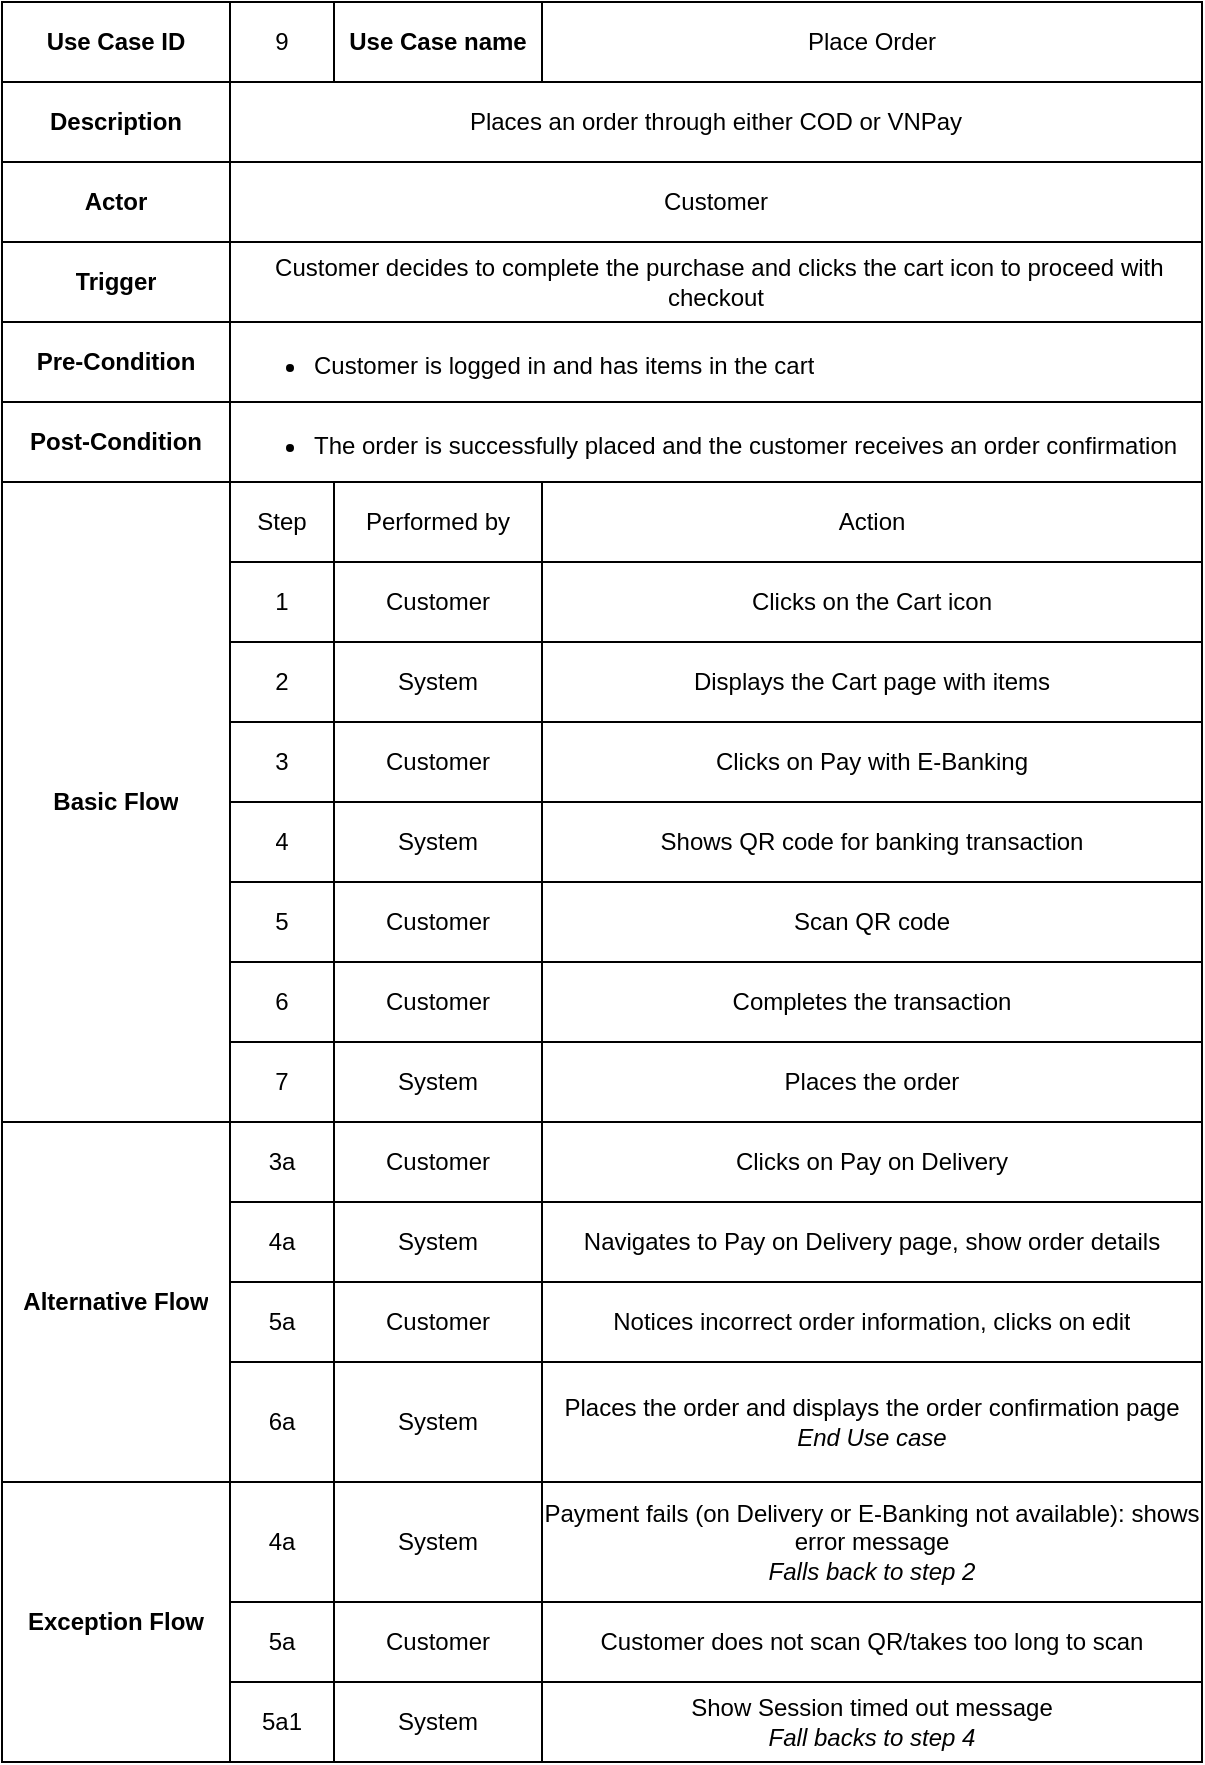 <mxfile version="27.0.9">
  <diagram name="Page-1" id="wkvMPfwWF0B0VFoY-71S">
    <mxGraphModel dx="806" dy="483" grid="1" gridSize="10" guides="1" tooltips="1" connect="1" arrows="1" fold="1" page="1" pageScale="1" pageWidth="850" pageHeight="1100" math="0" shadow="0">
      <root>
        <mxCell id="0" />
        <mxCell id="1" parent="0" />
        <mxCell id="bxEy6PSnByUNLnZKAB45-2" value="" style="shape=table;startSize=0;container=1;collapsible=0;childLayout=tableLayout;fontStyle=0" parent="1" vertex="1">
          <mxGeometry x="130" y="40" width="600" height="880" as="geometry" />
        </mxCell>
        <mxCell id="bxEy6PSnByUNLnZKAB45-3" value="" style="shape=tableRow;horizontal=0;startSize=0;swimlaneHead=0;swimlaneBody=0;strokeColor=inherit;top=0;left=0;bottom=0;right=0;collapsible=0;dropTarget=0;fillColor=none;points=[[0,0.5],[1,0.5]];portConstraint=eastwest;" parent="bxEy6PSnByUNLnZKAB45-2" vertex="1">
          <mxGeometry width="600" height="40" as="geometry" />
        </mxCell>
        <mxCell id="bxEy6PSnByUNLnZKAB45-4" value="Use Case ID" style="shape=partialRectangle;html=1;whiteSpace=wrap;connectable=0;strokeColor=inherit;overflow=hidden;fillColor=none;top=0;left=0;bottom=0;right=0;pointerEvents=1;fontStyle=1" parent="bxEy6PSnByUNLnZKAB45-3" vertex="1">
          <mxGeometry width="114" height="40" as="geometry">
            <mxRectangle width="114" height="40" as="alternateBounds" />
          </mxGeometry>
        </mxCell>
        <mxCell id="bxEy6PSnByUNLnZKAB45-5" value="9" style="shape=partialRectangle;html=1;whiteSpace=wrap;connectable=0;strokeColor=inherit;overflow=hidden;fillColor=none;top=0;left=0;bottom=0;right=0;pointerEvents=1;" parent="bxEy6PSnByUNLnZKAB45-3" vertex="1">
          <mxGeometry x="114" width="52" height="40" as="geometry">
            <mxRectangle width="52" height="40" as="alternateBounds" />
          </mxGeometry>
        </mxCell>
        <mxCell id="bxEy6PSnByUNLnZKAB45-6" value="Use Case name" style="shape=partialRectangle;html=1;whiteSpace=wrap;connectable=0;strokeColor=inherit;overflow=hidden;fillColor=none;top=0;left=0;bottom=0;right=0;pointerEvents=1;fontStyle=1" parent="bxEy6PSnByUNLnZKAB45-3" vertex="1">
          <mxGeometry x="166" width="104" height="40" as="geometry">
            <mxRectangle width="104" height="40" as="alternateBounds" />
          </mxGeometry>
        </mxCell>
        <mxCell id="bxEy6PSnByUNLnZKAB45-7" value="Place Order" style="shape=partialRectangle;html=1;whiteSpace=wrap;connectable=0;strokeColor=inherit;overflow=hidden;fillColor=none;top=0;left=0;bottom=0;right=0;pointerEvents=1;" parent="bxEy6PSnByUNLnZKAB45-3" vertex="1">
          <mxGeometry x="270" width="330" height="40" as="geometry">
            <mxRectangle width="330" height="40" as="alternateBounds" />
          </mxGeometry>
        </mxCell>
        <mxCell id="FNj1TZk07NLFlFp_ODdy-1" style="shape=tableRow;horizontal=0;startSize=0;swimlaneHead=0;swimlaneBody=0;strokeColor=inherit;top=0;left=0;bottom=0;right=0;collapsible=0;dropTarget=0;fillColor=none;points=[[0,0.5],[1,0.5]];portConstraint=eastwest;" parent="bxEy6PSnByUNLnZKAB45-2" vertex="1">
          <mxGeometry y="40" width="600" height="40" as="geometry" />
        </mxCell>
        <mxCell id="FNj1TZk07NLFlFp_ODdy-2" value="Description" style="shape=partialRectangle;html=1;whiteSpace=wrap;connectable=0;strokeColor=inherit;overflow=hidden;fillColor=none;top=0;left=0;bottom=0;right=0;pointerEvents=1;fontStyle=1" parent="FNj1TZk07NLFlFp_ODdy-1" vertex="1">
          <mxGeometry width="114" height="40" as="geometry">
            <mxRectangle width="114" height="40" as="alternateBounds" />
          </mxGeometry>
        </mxCell>
        <mxCell id="FNj1TZk07NLFlFp_ODdy-3" value="Places an order through either COD or VNPay" style="shape=partialRectangle;html=1;whiteSpace=wrap;connectable=0;strokeColor=inherit;overflow=hidden;fillColor=none;top=0;left=0;bottom=0;right=0;pointerEvents=1;rowspan=1;colspan=3;" parent="FNj1TZk07NLFlFp_ODdy-1" vertex="1">
          <mxGeometry x="114" width="486" height="40" as="geometry">
            <mxRectangle width="52" height="40" as="alternateBounds" />
          </mxGeometry>
        </mxCell>
        <mxCell id="FNj1TZk07NLFlFp_ODdy-4" style="shape=partialRectangle;html=1;whiteSpace=wrap;connectable=0;strokeColor=inherit;overflow=hidden;fillColor=none;top=0;left=0;bottom=0;right=0;pointerEvents=1;fontStyle=1" parent="FNj1TZk07NLFlFp_ODdy-1" vertex="1" visible="0">
          <mxGeometry x="166" width="104" height="40" as="geometry">
            <mxRectangle width="104" height="40" as="alternateBounds" />
          </mxGeometry>
        </mxCell>
        <mxCell id="FNj1TZk07NLFlFp_ODdy-5" style="shape=partialRectangle;html=1;whiteSpace=wrap;connectable=0;strokeColor=inherit;overflow=hidden;fillColor=none;top=0;left=0;bottom=0;right=0;pointerEvents=1;" parent="FNj1TZk07NLFlFp_ODdy-1" vertex="1" visible="0">
          <mxGeometry x="270" width="330" height="40" as="geometry">
            <mxRectangle width="330" height="40" as="alternateBounds" />
          </mxGeometry>
        </mxCell>
        <mxCell id="bxEy6PSnByUNLnZKAB45-8" value="" style="shape=tableRow;horizontal=0;startSize=0;swimlaneHead=0;swimlaneBody=0;strokeColor=inherit;top=0;left=0;bottom=0;right=0;collapsible=0;dropTarget=0;fillColor=none;points=[[0,0.5],[1,0.5]];portConstraint=eastwest;" parent="bxEy6PSnByUNLnZKAB45-2" vertex="1">
          <mxGeometry y="80" width="600" height="40" as="geometry" />
        </mxCell>
        <mxCell id="bxEy6PSnByUNLnZKAB45-9" value="Actor" style="shape=partialRectangle;html=1;whiteSpace=wrap;connectable=0;strokeColor=inherit;overflow=hidden;fillColor=none;top=0;left=0;bottom=0;right=0;pointerEvents=1;fontStyle=1" parent="bxEy6PSnByUNLnZKAB45-8" vertex="1">
          <mxGeometry width="114" height="40" as="geometry">
            <mxRectangle width="114" height="40" as="alternateBounds" />
          </mxGeometry>
        </mxCell>
        <mxCell id="bxEy6PSnByUNLnZKAB45-10" value="Customer" style="shape=partialRectangle;html=1;whiteSpace=wrap;connectable=0;strokeColor=inherit;overflow=hidden;fillColor=none;top=0;left=0;bottom=0;right=0;pointerEvents=1;rowspan=1;colspan=3;" parent="bxEy6PSnByUNLnZKAB45-8" vertex="1">
          <mxGeometry x="114" width="486" height="40" as="geometry">
            <mxRectangle width="52" height="40" as="alternateBounds" />
          </mxGeometry>
        </mxCell>
        <mxCell id="bxEy6PSnByUNLnZKAB45-11" value="" style="shape=partialRectangle;html=1;whiteSpace=wrap;connectable=0;strokeColor=inherit;overflow=hidden;fillColor=none;top=0;left=0;bottom=0;right=0;pointerEvents=1;" parent="bxEy6PSnByUNLnZKAB45-8" vertex="1" visible="0">
          <mxGeometry x="166" width="104" height="40" as="geometry">
            <mxRectangle width="104" height="40" as="alternateBounds" />
          </mxGeometry>
        </mxCell>
        <mxCell id="bxEy6PSnByUNLnZKAB45-12" value="" style="shape=partialRectangle;html=1;whiteSpace=wrap;connectable=0;strokeColor=inherit;overflow=hidden;fillColor=none;top=0;left=0;bottom=0;right=0;pointerEvents=1;" parent="bxEy6PSnByUNLnZKAB45-8" vertex="1" visible="0">
          <mxGeometry x="270" width="330" height="40" as="geometry">
            <mxRectangle width="330" height="40" as="alternateBounds" />
          </mxGeometry>
        </mxCell>
        <mxCell id="FNj1TZk07NLFlFp_ODdy-6" style="shape=tableRow;horizontal=0;startSize=0;swimlaneHead=0;swimlaneBody=0;strokeColor=inherit;top=0;left=0;bottom=0;right=0;collapsible=0;dropTarget=0;fillColor=none;points=[[0,0.5],[1,0.5]];portConstraint=eastwest;" parent="bxEy6PSnByUNLnZKAB45-2" vertex="1">
          <mxGeometry y="120" width="600" height="40" as="geometry" />
        </mxCell>
        <mxCell id="FNj1TZk07NLFlFp_ODdy-7" value="Trigger" style="shape=partialRectangle;html=1;whiteSpace=wrap;connectable=0;strokeColor=inherit;overflow=hidden;fillColor=none;top=0;left=0;bottom=0;right=0;pointerEvents=1;fontStyle=1" parent="FNj1TZk07NLFlFp_ODdy-6" vertex="1">
          <mxGeometry width="114" height="40" as="geometry">
            <mxRectangle width="114" height="40" as="alternateBounds" />
          </mxGeometry>
        </mxCell>
        <mxCell id="FNj1TZk07NLFlFp_ODdy-8" value="&amp;nbsp;Customer decides to complete the purchase and clicks the cart icon to proceed with checkout" style="shape=partialRectangle;html=1;whiteSpace=wrap;connectable=0;strokeColor=inherit;overflow=hidden;fillColor=none;top=0;left=0;bottom=0;right=0;pointerEvents=1;rowspan=1;colspan=3;" parent="FNj1TZk07NLFlFp_ODdy-6" vertex="1">
          <mxGeometry x="114" width="486" height="40" as="geometry">
            <mxRectangle width="52" height="40" as="alternateBounds" />
          </mxGeometry>
        </mxCell>
        <mxCell id="FNj1TZk07NLFlFp_ODdy-9" style="shape=partialRectangle;html=1;whiteSpace=wrap;connectable=0;strokeColor=inherit;overflow=hidden;fillColor=none;top=0;left=0;bottom=0;right=0;pointerEvents=1;" parent="FNj1TZk07NLFlFp_ODdy-6" vertex="1" visible="0">
          <mxGeometry x="166" width="104" height="40" as="geometry">
            <mxRectangle width="104" height="40" as="alternateBounds" />
          </mxGeometry>
        </mxCell>
        <mxCell id="FNj1TZk07NLFlFp_ODdy-10" style="shape=partialRectangle;html=1;whiteSpace=wrap;connectable=0;strokeColor=inherit;overflow=hidden;fillColor=none;top=0;left=0;bottom=0;right=0;pointerEvents=1;" parent="FNj1TZk07NLFlFp_ODdy-6" vertex="1" visible="0">
          <mxGeometry x="270" width="330" height="40" as="geometry">
            <mxRectangle width="330" height="40" as="alternateBounds" />
          </mxGeometry>
        </mxCell>
        <mxCell id="bxEy6PSnByUNLnZKAB45-13" value="" style="shape=tableRow;horizontal=0;startSize=0;swimlaneHead=0;swimlaneBody=0;strokeColor=inherit;top=0;left=0;bottom=0;right=0;collapsible=0;dropTarget=0;fillColor=none;points=[[0,0.5],[1,0.5]];portConstraint=eastwest;" parent="bxEy6PSnByUNLnZKAB45-2" vertex="1">
          <mxGeometry y="160" width="600" height="40" as="geometry" />
        </mxCell>
        <mxCell id="bxEy6PSnByUNLnZKAB45-14" value="&lt;b&gt;Pre-Condition&lt;/b&gt;" style="shape=partialRectangle;html=1;whiteSpace=wrap;connectable=0;strokeColor=inherit;overflow=hidden;fillColor=none;top=0;left=0;bottom=0;right=0;pointerEvents=1;" parent="bxEy6PSnByUNLnZKAB45-13" vertex="1">
          <mxGeometry width="114" height="40" as="geometry">
            <mxRectangle width="114" height="40" as="alternateBounds" />
          </mxGeometry>
        </mxCell>
        <mxCell id="bxEy6PSnByUNLnZKAB45-15" value="&lt;div align=&quot;left&quot;&gt;&lt;ul&gt;&lt;li&gt;Customer is &lt;span data-end=&quot;592&quot; data-start=&quot;579&quot;&gt;logged in&lt;/span&gt; and has &lt;span data-end=&quot;622&quot; data-start=&quot;601&quot;&gt;items in the cart&lt;/span&gt;&lt;/li&gt;&lt;/ul&gt;&lt;/div&gt;" style="shape=partialRectangle;html=1;whiteSpace=wrap;connectable=0;strokeColor=inherit;overflow=hidden;fillColor=none;top=0;left=0;bottom=0;right=0;pointerEvents=1;rowspan=1;colspan=3;align=left;" parent="bxEy6PSnByUNLnZKAB45-13" vertex="1">
          <mxGeometry x="114" width="486" height="40" as="geometry">
            <mxRectangle width="52" height="40" as="alternateBounds" />
          </mxGeometry>
        </mxCell>
        <mxCell id="bxEy6PSnByUNLnZKAB45-16" value="" style="shape=partialRectangle;html=1;whiteSpace=wrap;connectable=0;strokeColor=inherit;overflow=hidden;fillColor=none;top=0;left=0;bottom=0;right=0;pointerEvents=1;" parent="bxEy6PSnByUNLnZKAB45-13" vertex="1" visible="0">
          <mxGeometry x="166" width="104" height="40" as="geometry">
            <mxRectangle width="104" height="40" as="alternateBounds" />
          </mxGeometry>
        </mxCell>
        <mxCell id="bxEy6PSnByUNLnZKAB45-17" value="" style="shape=partialRectangle;html=1;whiteSpace=wrap;connectable=0;strokeColor=inherit;overflow=hidden;fillColor=none;top=0;left=0;bottom=0;right=0;pointerEvents=1;" parent="bxEy6PSnByUNLnZKAB45-13" vertex="1" visible="0">
          <mxGeometry x="270" width="330" height="40" as="geometry">
            <mxRectangle width="330" height="40" as="alternateBounds" />
          </mxGeometry>
        </mxCell>
        <mxCell id="km8pThoDJh4T7vwsTPdN-46" style="shape=tableRow;horizontal=0;startSize=0;swimlaneHead=0;swimlaneBody=0;strokeColor=inherit;top=0;left=0;bottom=0;right=0;collapsible=0;dropTarget=0;fillColor=none;points=[[0,0.5],[1,0.5]];portConstraint=eastwest;" parent="bxEy6PSnByUNLnZKAB45-2" vertex="1">
          <mxGeometry y="200" width="600" height="40" as="geometry" />
        </mxCell>
        <mxCell id="km8pThoDJh4T7vwsTPdN-47" value="&lt;b&gt;Post-Condition&lt;/b&gt;" style="shape=partialRectangle;html=1;whiteSpace=wrap;connectable=0;strokeColor=inherit;overflow=hidden;fillColor=none;top=0;left=0;bottom=0;right=0;pointerEvents=1;" parent="km8pThoDJh4T7vwsTPdN-46" vertex="1">
          <mxGeometry width="114" height="40" as="geometry">
            <mxRectangle width="114" height="40" as="alternateBounds" />
          </mxGeometry>
        </mxCell>
        <mxCell id="km8pThoDJh4T7vwsTPdN-48" value="&lt;div align=&quot;left&quot;&gt;&lt;ul&gt;&lt;li&gt;The order is successfully placed and the customer receives an order confirmation&lt;/li&gt;&lt;/ul&gt;&lt;/div&gt;" style="shape=partialRectangle;html=1;whiteSpace=wrap;connectable=0;strokeColor=inherit;overflow=hidden;fillColor=none;top=0;left=0;bottom=0;right=0;pointerEvents=1;rowspan=1;colspan=3;align=left;" parent="km8pThoDJh4T7vwsTPdN-46" vertex="1">
          <mxGeometry x="114" width="486" height="40" as="geometry">
            <mxRectangle width="52" height="40" as="alternateBounds" />
          </mxGeometry>
        </mxCell>
        <mxCell id="km8pThoDJh4T7vwsTPdN-49" style="shape=partialRectangle;html=1;whiteSpace=wrap;connectable=0;strokeColor=inherit;overflow=hidden;fillColor=none;top=0;left=0;bottom=0;right=0;pointerEvents=1;" parent="km8pThoDJh4T7vwsTPdN-46" vertex="1" visible="0">
          <mxGeometry x="166" width="104" height="40" as="geometry">
            <mxRectangle width="104" height="40" as="alternateBounds" />
          </mxGeometry>
        </mxCell>
        <mxCell id="km8pThoDJh4T7vwsTPdN-50" style="shape=partialRectangle;html=1;whiteSpace=wrap;connectable=0;strokeColor=inherit;overflow=hidden;fillColor=none;top=0;left=0;bottom=0;right=0;pointerEvents=1;" parent="km8pThoDJh4T7vwsTPdN-46" vertex="1" visible="0">
          <mxGeometry x="270" width="330" height="40" as="geometry">
            <mxRectangle width="330" height="40" as="alternateBounds" />
          </mxGeometry>
        </mxCell>
        <mxCell id="bxEy6PSnByUNLnZKAB45-18" value="" style="shape=tableRow;horizontal=0;startSize=0;swimlaneHead=0;swimlaneBody=0;strokeColor=inherit;top=0;left=0;bottom=0;right=0;collapsible=0;dropTarget=0;fillColor=none;points=[[0,0.5],[1,0.5]];portConstraint=eastwest;" parent="bxEy6PSnByUNLnZKAB45-2" vertex="1">
          <mxGeometry y="240" width="600" height="40" as="geometry" />
        </mxCell>
        <mxCell id="bxEy6PSnByUNLnZKAB45-19" value="&lt;b&gt;Basic Flow&lt;/b&gt;" style="shape=partialRectangle;html=1;whiteSpace=wrap;connectable=0;strokeColor=inherit;overflow=hidden;fillColor=none;top=0;left=0;bottom=0;right=0;pointerEvents=1;rowspan=8;colspan=1;" parent="bxEy6PSnByUNLnZKAB45-18" vertex="1">
          <mxGeometry width="114" height="320" as="geometry">
            <mxRectangle width="114" height="40" as="alternateBounds" />
          </mxGeometry>
        </mxCell>
        <mxCell id="bxEy6PSnByUNLnZKAB45-20" value="Step" style="shape=partialRectangle;html=1;whiteSpace=wrap;connectable=0;strokeColor=inherit;overflow=hidden;fillColor=none;top=0;left=0;bottom=0;right=0;pointerEvents=1;" parent="bxEy6PSnByUNLnZKAB45-18" vertex="1">
          <mxGeometry x="114" width="52" height="40" as="geometry">
            <mxRectangle width="52" height="40" as="alternateBounds" />
          </mxGeometry>
        </mxCell>
        <mxCell id="bxEy6PSnByUNLnZKAB45-21" value="Performed by" style="shape=partialRectangle;html=1;whiteSpace=wrap;connectable=0;strokeColor=inherit;overflow=hidden;fillColor=none;top=0;left=0;bottom=0;right=0;pointerEvents=1;" parent="bxEy6PSnByUNLnZKAB45-18" vertex="1">
          <mxGeometry x="166" width="104" height="40" as="geometry">
            <mxRectangle width="104" height="40" as="alternateBounds" />
          </mxGeometry>
        </mxCell>
        <mxCell id="bxEy6PSnByUNLnZKAB45-22" value="Action" style="shape=partialRectangle;html=1;whiteSpace=wrap;connectable=0;strokeColor=inherit;overflow=hidden;fillColor=none;top=0;left=0;bottom=0;right=0;pointerEvents=1;" parent="bxEy6PSnByUNLnZKAB45-18" vertex="1">
          <mxGeometry x="270" width="330" height="40" as="geometry">
            <mxRectangle width="330" height="40" as="alternateBounds" />
          </mxGeometry>
        </mxCell>
        <mxCell id="bxEy6PSnByUNLnZKAB45-23" value="" style="shape=tableRow;horizontal=0;startSize=0;swimlaneHead=0;swimlaneBody=0;strokeColor=inherit;top=0;left=0;bottom=0;right=0;collapsible=0;dropTarget=0;fillColor=none;points=[[0,0.5],[1,0.5]];portConstraint=eastwest;" parent="bxEy6PSnByUNLnZKAB45-2" vertex="1">
          <mxGeometry y="280" width="600" height="40" as="geometry" />
        </mxCell>
        <mxCell id="bxEy6PSnByUNLnZKAB45-24" value="" style="shape=partialRectangle;html=1;whiteSpace=wrap;connectable=0;strokeColor=inherit;overflow=hidden;fillColor=none;top=0;left=0;bottom=0;right=0;pointerEvents=1;" parent="bxEy6PSnByUNLnZKAB45-23" vertex="1" visible="0">
          <mxGeometry width="114" height="40" as="geometry">
            <mxRectangle width="114" height="40" as="alternateBounds" />
          </mxGeometry>
        </mxCell>
        <mxCell id="bxEy6PSnByUNLnZKAB45-25" value="1" style="shape=partialRectangle;html=1;whiteSpace=wrap;connectable=0;strokeColor=inherit;overflow=hidden;fillColor=none;top=0;left=0;bottom=0;right=0;pointerEvents=1;" parent="bxEy6PSnByUNLnZKAB45-23" vertex="1">
          <mxGeometry x="114" width="52" height="40" as="geometry">
            <mxRectangle width="52" height="40" as="alternateBounds" />
          </mxGeometry>
        </mxCell>
        <mxCell id="bxEy6PSnByUNLnZKAB45-26" value="Customer" style="shape=partialRectangle;html=1;whiteSpace=wrap;connectable=0;strokeColor=inherit;overflow=hidden;fillColor=none;top=0;left=0;bottom=0;right=0;pointerEvents=1;" parent="bxEy6PSnByUNLnZKAB45-23" vertex="1">
          <mxGeometry x="166" width="104" height="40" as="geometry">
            <mxRectangle width="104" height="40" as="alternateBounds" />
          </mxGeometry>
        </mxCell>
        <mxCell id="bxEy6PSnByUNLnZKAB45-27" value="Clicks on the &lt;span data-end=&quot;971&quot; data-start=&quot;958&quot;&gt;Cart icon&lt;/span&gt;" style="shape=partialRectangle;html=1;whiteSpace=wrap;connectable=0;strokeColor=inherit;overflow=hidden;fillColor=none;top=0;left=0;bottom=0;right=0;pointerEvents=1;fontStyle=0" parent="bxEy6PSnByUNLnZKAB45-23" vertex="1">
          <mxGeometry x="270" width="330" height="40" as="geometry">
            <mxRectangle width="330" height="40" as="alternateBounds" />
          </mxGeometry>
        </mxCell>
        <mxCell id="bxEy6PSnByUNLnZKAB45-28" value="" style="shape=tableRow;horizontal=0;startSize=0;swimlaneHead=0;swimlaneBody=0;strokeColor=inherit;top=0;left=0;bottom=0;right=0;collapsible=0;dropTarget=0;fillColor=none;points=[[0,0.5],[1,0.5]];portConstraint=eastwest;" parent="bxEy6PSnByUNLnZKAB45-2" vertex="1">
          <mxGeometry y="320" width="600" height="40" as="geometry" />
        </mxCell>
        <mxCell id="bxEy6PSnByUNLnZKAB45-29" value="" style="shape=partialRectangle;html=1;whiteSpace=wrap;connectable=0;strokeColor=inherit;overflow=hidden;fillColor=none;top=0;left=0;bottom=0;right=0;pointerEvents=1;" parent="bxEy6PSnByUNLnZKAB45-28" vertex="1" visible="0">
          <mxGeometry width="114" height="40" as="geometry">
            <mxRectangle width="114" height="40" as="alternateBounds" />
          </mxGeometry>
        </mxCell>
        <mxCell id="bxEy6PSnByUNLnZKAB45-30" value="2" style="shape=partialRectangle;html=1;whiteSpace=wrap;connectable=0;strokeColor=inherit;overflow=hidden;fillColor=none;top=0;left=0;bottom=0;right=0;pointerEvents=1;" parent="bxEy6PSnByUNLnZKAB45-28" vertex="1">
          <mxGeometry x="114" width="52" height="40" as="geometry">
            <mxRectangle width="52" height="40" as="alternateBounds" />
          </mxGeometry>
        </mxCell>
        <mxCell id="bxEy6PSnByUNLnZKAB45-31" value="System" style="shape=partialRectangle;html=1;whiteSpace=wrap;connectable=0;strokeColor=inherit;overflow=hidden;fillColor=none;top=0;left=0;bottom=0;right=0;pointerEvents=1;" parent="bxEy6PSnByUNLnZKAB45-28" vertex="1">
          <mxGeometry x="166" width="104" height="40" as="geometry">
            <mxRectangle width="104" height="40" as="alternateBounds" />
          </mxGeometry>
        </mxCell>
        <mxCell id="bxEy6PSnByUNLnZKAB45-32" value="Displays the &lt;span data-end=&quot;1066&quot; data-start=&quot;1053&quot;&gt;Cart page&lt;/span&gt; with items" style="shape=partialRectangle;html=1;whiteSpace=wrap;connectable=0;strokeColor=inherit;overflow=hidden;fillColor=none;top=0;left=0;bottom=0;right=0;pointerEvents=1;fontStyle=0" parent="bxEy6PSnByUNLnZKAB45-28" vertex="1">
          <mxGeometry x="270" width="330" height="40" as="geometry">
            <mxRectangle width="330" height="40" as="alternateBounds" />
          </mxGeometry>
        </mxCell>
        <mxCell id="bxEy6PSnByUNLnZKAB45-33" value="" style="shape=tableRow;horizontal=0;startSize=0;swimlaneHead=0;swimlaneBody=0;strokeColor=inherit;top=0;left=0;bottom=0;right=0;collapsible=0;dropTarget=0;fillColor=none;points=[[0,0.5],[1,0.5]];portConstraint=eastwest;" parent="bxEy6PSnByUNLnZKAB45-2" vertex="1">
          <mxGeometry y="360" width="600" height="40" as="geometry" />
        </mxCell>
        <mxCell id="bxEy6PSnByUNLnZKAB45-34" value="" style="shape=partialRectangle;html=1;whiteSpace=wrap;connectable=0;strokeColor=inherit;overflow=hidden;fillColor=none;top=0;left=0;bottom=0;right=0;pointerEvents=1;" parent="bxEy6PSnByUNLnZKAB45-33" vertex="1" visible="0">
          <mxGeometry width="114" height="40" as="geometry">
            <mxRectangle width="114" height="40" as="alternateBounds" />
          </mxGeometry>
        </mxCell>
        <mxCell id="bxEy6PSnByUNLnZKAB45-35" value="3" style="shape=partialRectangle;html=1;whiteSpace=wrap;connectable=0;strokeColor=inherit;overflow=hidden;fillColor=none;top=0;left=0;bottom=0;right=0;pointerEvents=1;" parent="bxEy6PSnByUNLnZKAB45-33" vertex="1">
          <mxGeometry x="114" width="52" height="40" as="geometry">
            <mxRectangle width="52" height="40" as="alternateBounds" />
          </mxGeometry>
        </mxCell>
        <mxCell id="bxEy6PSnByUNLnZKAB45-36" value="Customer" style="shape=partialRectangle;html=1;whiteSpace=wrap;connectable=0;strokeColor=inherit;overflow=hidden;fillColor=none;top=0;left=0;bottom=0;right=0;pointerEvents=1;" parent="bxEy6PSnByUNLnZKAB45-33" vertex="1">
          <mxGeometry x="166" width="104" height="40" as="geometry">
            <mxRectangle width="104" height="40" as="alternateBounds" />
          </mxGeometry>
        </mxCell>
        <mxCell id="bxEy6PSnByUNLnZKAB45-37" value="Clicks on Pay with E-Banking" style="shape=partialRectangle;html=1;whiteSpace=wrap;connectable=0;strokeColor=inherit;overflow=hidden;fillColor=none;top=0;left=0;bottom=0;right=0;pointerEvents=1;" parent="bxEy6PSnByUNLnZKAB45-33" vertex="1">
          <mxGeometry x="270" width="330" height="40" as="geometry">
            <mxRectangle width="330" height="40" as="alternateBounds" />
          </mxGeometry>
        </mxCell>
        <mxCell id="FNj1TZk07NLFlFp_ODdy-66" style="shape=tableRow;horizontal=0;startSize=0;swimlaneHead=0;swimlaneBody=0;strokeColor=inherit;top=0;left=0;bottom=0;right=0;collapsible=0;dropTarget=0;fillColor=none;points=[[0,0.5],[1,0.5]];portConstraint=eastwest;" parent="bxEy6PSnByUNLnZKAB45-2" vertex="1">
          <mxGeometry y="400" width="600" height="40" as="geometry" />
        </mxCell>
        <mxCell id="FNj1TZk07NLFlFp_ODdy-67" style="shape=partialRectangle;html=1;whiteSpace=wrap;connectable=0;strokeColor=inherit;overflow=hidden;fillColor=none;top=0;left=0;bottom=0;right=0;pointerEvents=1;" parent="FNj1TZk07NLFlFp_ODdy-66" visible="0" vertex="1">
          <mxGeometry width="114" height="40" as="geometry">
            <mxRectangle width="114" height="40" as="alternateBounds" />
          </mxGeometry>
        </mxCell>
        <mxCell id="FNj1TZk07NLFlFp_ODdy-68" value="4" style="shape=partialRectangle;html=1;whiteSpace=wrap;connectable=0;strokeColor=inherit;overflow=hidden;fillColor=none;top=0;left=0;bottom=0;right=0;pointerEvents=1;" parent="FNj1TZk07NLFlFp_ODdy-66" vertex="1">
          <mxGeometry x="114" width="52" height="40" as="geometry">
            <mxRectangle width="52" height="40" as="alternateBounds" />
          </mxGeometry>
        </mxCell>
        <mxCell id="FNj1TZk07NLFlFp_ODdy-69" value="System" style="shape=partialRectangle;html=1;whiteSpace=wrap;connectable=0;strokeColor=inherit;overflow=hidden;fillColor=none;top=0;left=0;bottom=0;right=0;pointerEvents=1;" parent="FNj1TZk07NLFlFp_ODdy-66" vertex="1">
          <mxGeometry x="166" width="104" height="40" as="geometry">
            <mxRectangle width="104" height="40" as="alternateBounds" />
          </mxGeometry>
        </mxCell>
        <mxCell id="FNj1TZk07NLFlFp_ODdy-70" value="Shows QR code for banking transaction" style="shape=partialRectangle;html=1;whiteSpace=wrap;connectable=0;strokeColor=inherit;overflow=hidden;fillColor=none;top=0;left=0;bottom=0;right=0;pointerEvents=1;" parent="FNj1TZk07NLFlFp_ODdy-66" vertex="1">
          <mxGeometry x="270" width="330" height="40" as="geometry">
            <mxRectangle width="330" height="40" as="alternateBounds" />
          </mxGeometry>
        </mxCell>
        <mxCell id="FNj1TZk07NLFlFp_ODdy-71" style="shape=tableRow;horizontal=0;startSize=0;swimlaneHead=0;swimlaneBody=0;strokeColor=inherit;top=0;left=0;bottom=0;right=0;collapsible=0;dropTarget=0;fillColor=none;points=[[0,0.5],[1,0.5]];portConstraint=eastwest;" parent="bxEy6PSnByUNLnZKAB45-2" vertex="1">
          <mxGeometry y="440" width="600" height="40" as="geometry" />
        </mxCell>
        <mxCell id="FNj1TZk07NLFlFp_ODdy-72" style="shape=partialRectangle;html=1;whiteSpace=wrap;connectable=0;strokeColor=inherit;overflow=hidden;fillColor=none;top=0;left=0;bottom=0;right=0;pointerEvents=1;" parent="FNj1TZk07NLFlFp_ODdy-71" visible="0" vertex="1">
          <mxGeometry width="114" height="40" as="geometry">
            <mxRectangle width="114" height="40" as="alternateBounds" />
          </mxGeometry>
        </mxCell>
        <mxCell id="FNj1TZk07NLFlFp_ODdy-73" value="5" style="shape=partialRectangle;html=1;whiteSpace=wrap;connectable=0;strokeColor=inherit;overflow=hidden;fillColor=none;top=0;left=0;bottom=0;right=0;pointerEvents=1;" parent="FNj1TZk07NLFlFp_ODdy-71" vertex="1">
          <mxGeometry x="114" width="52" height="40" as="geometry">
            <mxRectangle width="52" height="40" as="alternateBounds" />
          </mxGeometry>
        </mxCell>
        <mxCell id="FNj1TZk07NLFlFp_ODdy-74" value="Customer" style="shape=partialRectangle;html=1;whiteSpace=wrap;connectable=0;strokeColor=inherit;overflow=hidden;fillColor=none;top=0;left=0;bottom=0;right=0;pointerEvents=1;" parent="FNj1TZk07NLFlFp_ODdy-71" vertex="1">
          <mxGeometry x="166" width="104" height="40" as="geometry">
            <mxRectangle width="104" height="40" as="alternateBounds" />
          </mxGeometry>
        </mxCell>
        <mxCell id="FNj1TZk07NLFlFp_ODdy-75" value="Scan QR code" style="shape=partialRectangle;html=1;whiteSpace=wrap;connectable=0;strokeColor=inherit;overflow=hidden;fillColor=none;top=0;left=0;bottom=0;right=0;pointerEvents=1;" parent="FNj1TZk07NLFlFp_ODdy-71" vertex="1">
          <mxGeometry x="270" width="330" height="40" as="geometry">
            <mxRectangle width="330" height="40" as="alternateBounds" />
          </mxGeometry>
        </mxCell>
        <mxCell id="Icgs-QjLYli1ccGp2cAC-6" style="shape=tableRow;horizontal=0;startSize=0;swimlaneHead=0;swimlaneBody=0;strokeColor=inherit;top=0;left=0;bottom=0;right=0;collapsible=0;dropTarget=0;fillColor=none;points=[[0,0.5],[1,0.5]];portConstraint=eastwest;" parent="bxEy6PSnByUNLnZKAB45-2" vertex="1">
          <mxGeometry y="480" width="600" height="40" as="geometry" />
        </mxCell>
        <mxCell id="Icgs-QjLYli1ccGp2cAC-7" style="shape=partialRectangle;html=1;whiteSpace=wrap;connectable=0;strokeColor=inherit;overflow=hidden;fillColor=none;top=0;left=0;bottom=0;right=0;pointerEvents=1;" parent="Icgs-QjLYli1ccGp2cAC-6" visible="0" vertex="1">
          <mxGeometry width="114" height="40" as="geometry">
            <mxRectangle width="114" height="40" as="alternateBounds" />
          </mxGeometry>
        </mxCell>
        <mxCell id="Icgs-QjLYli1ccGp2cAC-8" value="6" style="shape=partialRectangle;html=1;whiteSpace=wrap;connectable=0;strokeColor=inherit;overflow=hidden;fillColor=none;top=0;left=0;bottom=0;right=0;pointerEvents=1;" parent="Icgs-QjLYli1ccGp2cAC-6" vertex="1">
          <mxGeometry x="114" width="52" height="40" as="geometry">
            <mxRectangle width="52" height="40" as="alternateBounds" />
          </mxGeometry>
        </mxCell>
        <mxCell id="Icgs-QjLYli1ccGp2cAC-9" value="Customer" style="shape=partialRectangle;html=1;whiteSpace=wrap;connectable=0;strokeColor=inherit;overflow=hidden;fillColor=none;top=0;left=0;bottom=0;right=0;pointerEvents=1;" parent="Icgs-QjLYli1ccGp2cAC-6" vertex="1">
          <mxGeometry x="166" width="104" height="40" as="geometry">
            <mxRectangle width="104" height="40" as="alternateBounds" />
          </mxGeometry>
        </mxCell>
        <mxCell id="Icgs-QjLYli1ccGp2cAC-10" value="Completes the transaction" style="shape=partialRectangle;html=1;whiteSpace=wrap;connectable=0;strokeColor=inherit;overflow=hidden;fillColor=none;top=0;left=0;bottom=0;right=0;pointerEvents=1;" parent="Icgs-QjLYli1ccGp2cAC-6" vertex="1">
          <mxGeometry x="270" width="330" height="40" as="geometry">
            <mxRectangle width="330" height="40" as="alternateBounds" />
          </mxGeometry>
        </mxCell>
        <mxCell id="04eMDAb2C7QNqHiJyml7-1" style="shape=tableRow;horizontal=0;startSize=0;swimlaneHead=0;swimlaneBody=0;strokeColor=inherit;top=0;left=0;bottom=0;right=0;collapsible=0;dropTarget=0;fillColor=none;points=[[0,0.5],[1,0.5]];portConstraint=eastwest;" vertex="1" parent="bxEy6PSnByUNLnZKAB45-2">
          <mxGeometry y="520" width="600" height="40" as="geometry" />
        </mxCell>
        <mxCell id="04eMDAb2C7QNqHiJyml7-2" style="shape=partialRectangle;html=1;whiteSpace=wrap;connectable=0;strokeColor=inherit;overflow=hidden;fillColor=none;top=0;left=0;bottom=0;right=0;pointerEvents=1;" visible="0" vertex="1" parent="04eMDAb2C7QNqHiJyml7-1">
          <mxGeometry width="114" height="40" as="geometry">
            <mxRectangle width="114" height="40" as="alternateBounds" />
          </mxGeometry>
        </mxCell>
        <mxCell id="04eMDAb2C7QNqHiJyml7-3" value="7" style="shape=partialRectangle;html=1;whiteSpace=wrap;connectable=0;strokeColor=inherit;overflow=hidden;fillColor=none;top=0;left=0;bottom=0;right=0;pointerEvents=1;" vertex="1" parent="04eMDAb2C7QNqHiJyml7-1">
          <mxGeometry x="114" width="52" height="40" as="geometry">
            <mxRectangle width="52" height="40" as="alternateBounds" />
          </mxGeometry>
        </mxCell>
        <mxCell id="04eMDAb2C7QNqHiJyml7-4" value="System" style="shape=partialRectangle;html=1;whiteSpace=wrap;connectable=0;strokeColor=inherit;overflow=hidden;fillColor=none;top=0;left=0;bottom=0;right=0;pointerEvents=1;" vertex="1" parent="04eMDAb2C7QNqHiJyml7-1">
          <mxGeometry x="166" width="104" height="40" as="geometry">
            <mxRectangle width="104" height="40" as="alternateBounds" />
          </mxGeometry>
        </mxCell>
        <mxCell id="04eMDAb2C7QNqHiJyml7-5" value="Places the order" style="shape=partialRectangle;html=1;whiteSpace=wrap;connectable=0;strokeColor=inherit;overflow=hidden;fillColor=none;top=0;left=0;bottom=0;right=0;pointerEvents=1;" vertex="1" parent="04eMDAb2C7QNqHiJyml7-1">
          <mxGeometry x="270" width="330" height="40" as="geometry">
            <mxRectangle width="330" height="40" as="alternateBounds" />
          </mxGeometry>
        </mxCell>
        <mxCell id="km8pThoDJh4T7vwsTPdN-1" style="shape=tableRow;horizontal=0;startSize=0;swimlaneHead=0;swimlaneBody=0;strokeColor=inherit;top=0;left=0;bottom=0;right=0;collapsible=0;dropTarget=0;fillColor=none;points=[[0,0.5],[1,0.5]];portConstraint=eastwest;" parent="bxEy6PSnByUNLnZKAB45-2" vertex="1">
          <mxGeometry y="560" width="600" height="40" as="geometry" />
        </mxCell>
        <mxCell id="km8pThoDJh4T7vwsTPdN-2" value="&lt;b&gt;Alternative Flow&lt;/b&gt;" style="shape=partialRectangle;html=1;whiteSpace=wrap;connectable=0;strokeColor=inherit;overflow=hidden;fillColor=none;top=0;left=0;bottom=0;right=0;pointerEvents=1;rowspan=4;colspan=1;" parent="km8pThoDJh4T7vwsTPdN-1" vertex="1">
          <mxGeometry width="114" height="180" as="geometry">
            <mxRectangle width="114" height="40" as="alternateBounds" />
          </mxGeometry>
        </mxCell>
        <mxCell id="km8pThoDJh4T7vwsTPdN-3" value="3a" style="shape=partialRectangle;html=1;whiteSpace=wrap;connectable=0;strokeColor=inherit;overflow=hidden;fillColor=none;top=0;left=0;bottom=0;right=0;pointerEvents=1;" parent="km8pThoDJh4T7vwsTPdN-1" vertex="1">
          <mxGeometry x="114" width="52" height="40" as="geometry">
            <mxRectangle width="52" height="40" as="alternateBounds" />
          </mxGeometry>
        </mxCell>
        <mxCell id="km8pThoDJh4T7vwsTPdN-4" value="Customer" style="shape=partialRectangle;html=1;whiteSpace=wrap;connectable=0;strokeColor=inherit;overflow=hidden;fillColor=none;top=0;left=0;bottom=0;right=0;pointerEvents=1;" parent="km8pThoDJh4T7vwsTPdN-1" vertex="1">
          <mxGeometry x="166" width="104" height="40" as="geometry">
            <mxRectangle width="104" height="40" as="alternateBounds" />
          </mxGeometry>
        </mxCell>
        <mxCell id="km8pThoDJh4T7vwsTPdN-5" value="Clicks on Pay on Delivery" style="shape=partialRectangle;html=1;whiteSpace=wrap;connectable=0;strokeColor=inherit;overflow=hidden;fillColor=none;top=0;left=0;bottom=0;right=0;pointerEvents=1;" parent="km8pThoDJh4T7vwsTPdN-1" vertex="1">
          <mxGeometry x="270" width="330" height="40" as="geometry">
            <mxRectangle width="330" height="40" as="alternateBounds" />
          </mxGeometry>
        </mxCell>
        <mxCell id="km8pThoDJh4T7vwsTPdN-11" style="shape=tableRow;horizontal=0;startSize=0;swimlaneHead=0;swimlaneBody=0;strokeColor=inherit;top=0;left=0;bottom=0;right=0;collapsible=0;dropTarget=0;fillColor=none;points=[[0,0.5],[1,0.5]];portConstraint=eastwest;" parent="bxEy6PSnByUNLnZKAB45-2" vertex="1">
          <mxGeometry y="600" width="600" height="40" as="geometry" />
        </mxCell>
        <mxCell id="km8pThoDJh4T7vwsTPdN-12" style="shape=partialRectangle;html=1;whiteSpace=wrap;connectable=0;strokeColor=inherit;overflow=hidden;fillColor=none;top=0;left=0;bottom=0;right=0;pointerEvents=1;" parent="km8pThoDJh4T7vwsTPdN-11" vertex="1" visible="0">
          <mxGeometry width="114" height="40" as="geometry">
            <mxRectangle width="114" height="40" as="alternateBounds" />
          </mxGeometry>
        </mxCell>
        <mxCell id="km8pThoDJh4T7vwsTPdN-13" value="4a" style="shape=partialRectangle;html=1;whiteSpace=wrap;connectable=0;strokeColor=inherit;overflow=hidden;fillColor=none;top=0;left=0;bottom=0;right=0;pointerEvents=1;" parent="km8pThoDJh4T7vwsTPdN-11" vertex="1">
          <mxGeometry x="114" width="52" height="40" as="geometry">
            <mxRectangle width="52" height="40" as="alternateBounds" />
          </mxGeometry>
        </mxCell>
        <mxCell id="km8pThoDJh4T7vwsTPdN-14" value="System" style="shape=partialRectangle;html=1;whiteSpace=wrap;connectable=0;strokeColor=inherit;overflow=hidden;fillColor=none;top=0;left=0;bottom=0;right=0;pointerEvents=1;" parent="km8pThoDJh4T7vwsTPdN-11" vertex="1">
          <mxGeometry x="166" width="104" height="40" as="geometry">
            <mxRectangle width="104" height="40" as="alternateBounds" />
          </mxGeometry>
        </mxCell>
        <mxCell id="km8pThoDJh4T7vwsTPdN-15" value="Navigates to Pay on Delivery page, show order details" style="shape=partialRectangle;html=1;whiteSpace=wrap;connectable=0;strokeColor=inherit;overflow=hidden;fillColor=none;top=0;left=0;bottom=0;right=0;pointerEvents=1;" parent="km8pThoDJh4T7vwsTPdN-11" vertex="1">
          <mxGeometry x="270" width="330" height="40" as="geometry">
            <mxRectangle width="330" height="40" as="alternateBounds" />
          </mxGeometry>
        </mxCell>
        <mxCell id="Icgs-QjLYli1ccGp2cAC-11" style="shape=tableRow;horizontal=0;startSize=0;swimlaneHead=0;swimlaneBody=0;strokeColor=inherit;top=0;left=0;bottom=0;right=0;collapsible=0;dropTarget=0;fillColor=none;points=[[0,0.5],[1,0.5]];portConstraint=eastwest;" parent="bxEy6PSnByUNLnZKAB45-2" vertex="1">
          <mxGeometry y="640" width="600" height="40" as="geometry" />
        </mxCell>
        <mxCell id="Icgs-QjLYli1ccGp2cAC-12" style="shape=partialRectangle;html=1;whiteSpace=wrap;connectable=0;strokeColor=inherit;overflow=hidden;fillColor=none;top=0;left=0;bottom=0;right=0;pointerEvents=1;" parent="Icgs-QjLYli1ccGp2cAC-11" visible="0" vertex="1">
          <mxGeometry width="114" height="40" as="geometry">
            <mxRectangle width="114" height="40" as="alternateBounds" />
          </mxGeometry>
        </mxCell>
        <mxCell id="Icgs-QjLYli1ccGp2cAC-13" value="5a" style="shape=partialRectangle;html=1;whiteSpace=wrap;connectable=0;strokeColor=inherit;overflow=hidden;fillColor=none;top=0;left=0;bottom=0;right=0;pointerEvents=1;" parent="Icgs-QjLYli1ccGp2cAC-11" vertex="1">
          <mxGeometry x="114" width="52" height="40" as="geometry">
            <mxRectangle width="52" height="40" as="alternateBounds" />
          </mxGeometry>
        </mxCell>
        <mxCell id="Icgs-QjLYli1ccGp2cAC-14" value="Customer" style="shape=partialRectangle;html=1;whiteSpace=wrap;connectable=0;strokeColor=inherit;overflow=hidden;fillColor=none;top=0;left=0;bottom=0;right=0;pointerEvents=1;" parent="Icgs-QjLYli1ccGp2cAC-11" vertex="1">
          <mxGeometry x="166" width="104" height="40" as="geometry">
            <mxRectangle width="104" height="40" as="alternateBounds" />
          </mxGeometry>
        </mxCell>
        <mxCell id="Icgs-QjLYli1ccGp2cAC-15" value="Notices incorrect order information, clicks on edit" style="shape=partialRectangle;html=1;whiteSpace=wrap;connectable=0;strokeColor=inherit;overflow=hidden;fillColor=none;top=0;left=0;bottom=0;right=0;pointerEvents=1;" parent="Icgs-QjLYli1ccGp2cAC-11" vertex="1">
          <mxGeometry x="270" width="330" height="40" as="geometry">
            <mxRectangle width="330" height="40" as="alternateBounds" />
          </mxGeometry>
        </mxCell>
        <mxCell id="FNj1TZk07NLFlFp_ODdy-61" style="shape=tableRow;horizontal=0;startSize=0;swimlaneHead=0;swimlaneBody=0;strokeColor=inherit;top=0;left=0;bottom=0;right=0;collapsible=0;dropTarget=0;fillColor=none;points=[[0,0.5],[1,0.5]];portConstraint=eastwest;" parent="bxEy6PSnByUNLnZKAB45-2" vertex="1">
          <mxGeometry y="680" width="600" height="60" as="geometry" />
        </mxCell>
        <mxCell id="FNj1TZk07NLFlFp_ODdy-62" style="shape=partialRectangle;html=1;whiteSpace=wrap;connectable=0;strokeColor=inherit;overflow=hidden;fillColor=none;top=0;left=0;bottom=0;right=0;pointerEvents=1;" parent="FNj1TZk07NLFlFp_ODdy-61" visible="0" vertex="1">
          <mxGeometry width="114" height="60" as="geometry">
            <mxRectangle width="114" height="60" as="alternateBounds" />
          </mxGeometry>
        </mxCell>
        <mxCell id="FNj1TZk07NLFlFp_ODdy-63" value="6a" style="shape=partialRectangle;html=1;whiteSpace=wrap;connectable=0;strokeColor=inherit;overflow=hidden;fillColor=none;top=0;left=0;bottom=0;right=0;pointerEvents=1;" parent="FNj1TZk07NLFlFp_ODdy-61" vertex="1">
          <mxGeometry x="114" width="52" height="60" as="geometry">
            <mxRectangle width="52" height="60" as="alternateBounds" />
          </mxGeometry>
        </mxCell>
        <mxCell id="FNj1TZk07NLFlFp_ODdy-64" value="System" style="shape=partialRectangle;html=1;whiteSpace=wrap;connectable=0;strokeColor=inherit;overflow=hidden;fillColor=none;top=0;left=0;bottom=0;right=0;pointerEvents=1;" parent="FNj1TZk07NLFlFp_ODdy-61" vertex="1">
          <mxGeometry x="166" width="104" height="60" as="geometry">
            <mxRectangle width="104" height="60" as="alternateBounds" />
          </mxGeometry>
        </mxCell>
        <mxCell id="FNj1TZk07NLFlFp_ODdy-65" value="Places the order and displays the order confirmation page&lt;br&gt;&lt;i&gt;End Use case&lt;/i&gt;" style="shape=partialRectangle;html=1;whiteSpace=wrap;connectable=0;strokeColor=inherit;overflow=hidden;fillColor=none;top=0;left=0;bottom=0;right=0;pointerEvents=1;" parent="FNj1TZk07NLFlFp_ODdy-61" vertex="1">
          <mxGeometry x="270" width="330" height="60" as="geometry">
            <mxRectangle width="330" height="60" as="alternateBounds" />
          </mxGeometry>
        </mxCell>
        <mxCell id="FNj1TZk07NLFlFp_ODdy-26" style="shape=tableRow;horizontal=0;startSize=0;swimlaneHead=0;swimlaneBody=0;strokeColor=inherit;top=0;left=0;bottom=0;right=0;collapsible=0;dropTarget=0;fillColor=none;points=[[0,0.5],[1,0.5]];portConstraint=eastwest;" parent="bxEy6PSnByUNLnZKAB45-2" vertex="1">
          <mxGeometry y="740" width="600" height="60" as="geometry" />
        </mxCell>
        <mxCell id="FNj1TZk07NLFlFp_ODdy-27" value="&lt;b&gt;Exception Flow&lt;/b&gt;" style="shape=partialRectangle;html=1;whiteSpace=wrap;connectable=0;strokeColor=inherit;overflow=hidden;fillColor=none;top=0;left=0;bottom=0;right=0;pointerEvents=1;rowspan=3;colspan=1;" parent="FNj1TZk07NLFlFp_ODdy-26" vertex="1">
          <mxGeometry width="114" height="140" as="geometry">
            <mxRectangle width="114" height="60" as="alternateBounds" />
          </mxGeometry>
        </mxCell>
        <mxCell id="FNj1TZk07NLFlFp_ODdy-28" value="4a" style="shape=partialRectangle;html=1;whiteSpace=wrap;connectable=0;strokeColor=inherit;overflow=hidden;fillColor=none;top=0;left=0;bottom=0;right=0;pointerEvents=1;" parent="FNj1TZk07NLFlFp_ODdy-26" vertex="1">
          <mxGeometry x="114" width="52" height="60" as="geometry">
            <mxRectangle width="52" height="60" as="alternateBounds" />
          </mxGeometry>
        </mxCell>
        <mxCell id="FNj1TZk07NLFlFp_ODdy-29" value="System" style="shape=partialRectangle;html=1;whiteSpace=wrap;connectable=0;strokeColor=inherit;overflow=hidden;fillColor=none;top=0;left=0;bottom=0;right=0;pointerEvents=1;" parent="FNj1TZk07NLFlFp_ODdy-26" vertex="1">
          <mxGeometry x="166" width="104" height="60" as="geometry">
            <mxRectangle width="104" height="60" as="alternateBounds" />
          </mxGeometry>
        </mxCell>
        <mxCell id="FNj1TZk07NLFlFp_ODdy-30" value="Payment fails (on Delivery or E-Banking not available): shows error message&lt;div&gt;&lt;span style=&quot;background-color: transparent; color: light-dark(rgb(0, 0, 0), rgb(255, 255, 255));&quot;&gt;&lt;i&gt;Falls back to step 2&lt;/i&gt;&lt;/span&gt;&lt;/div&gt;" style="shape=partialRectangle;html=1;whiteSpace=wrap;connectable=0;strokeColor=inherit;overflow=hidden;fillColor=none;top=0;left=0;bottom=0;right=0;pointerEvents=1;" parent="FNj1TZk07NLFlFp_ODdy-26" vertex="1">
          <mxGeometry x="270" width="330" height="60" as="geometry">
            <mxRectangle width="330" height="60" as="alternateBounds" />
          </mxGeometry>
        </mxCell>
        <mxCell id="FNj1TZk07NLFlFp_ODdy-46" style="shape=tableRow;horizontal=0;startSize=0;swimlaneHead=0;swimlaneBody=0;strokeColor=inherit;top=0;left=0;bottom=0;right=0;collapsible=0;dropTarget=0;fillColor=none;points=[[0,0.5],[1,0.5]];portConstraint=eastwest;" parent="bxEy6PSnByUNLnZKAB45-2" vertex="1">
          <mxGeometry y="800" width="600" height="40" as="geometry" />
        </mxCell>
        <mxCell id="FNj1TZk07NLFlFp_ODdy-47" style="shape=partialRectangle;html=1;whiteSpace=wrap;connectable=0;strokeColor=inherit;overflow=hidden;fillColor=none;top=0;left=0;bottom=0;right=0;pointerEvents=1;" parent="FNj1TZk07NLFlFp_ODdy-46" visible="0" vertex="1">
          <mxGeometry width="114" height="40" as="geometry">
            <mxRectangle width="114" height="40" as="alternateBounds" />
          </mxGeometry>
        </mxCell>
        <mxCell id="FNj1TZk07NLFlFp_ODdy-48" value="5a" style="shape=partialRectangle;html=1;whiteSpace=wrap;connectable=0;strokeColor=inherit;overflow=hidden;fillColor=none;top=0;left=0;bottom=0;right=0;pointerEvents=1;" parent="FNj1TZk07NLFlFp_ODdy-46" vertex="1">
          <mxGeometry x="114" width="52" height="40" as="geometry">
            <mxRectangle width="52" height="40" as="alternateBounds" />
          </mxGeometry>
        </mxCell>
        <mxCell id="FNj1TZk07NLFlFp_ODdy-49" value="Customer" style="shape=partialRectangle;html=1;whiteSpace=wrap;connectable=0;strokeColor=inherit;overflow=hidden;fillColor=none;top=0;left=0;bottom=0;right=0;pointerEvents=1;" parent="FNj1TZk07NLFlFp_ODdy-46" vertex="1">
          <mxGeometry x="166" width="104" height="40" as="geometry">
            <mxRectangle width="104" height="40" as="alternateBounds" />
          </mxGeometry>
        </mxCell>
        <mxCell id="FNj1TZk07NLFlFp_ODdy-50" value="Customer does not scan QR/takes too long to scan" style="shape=partialRectangle;html=1;whiteSpace=wrap;connectable=0;strokeColor=inherit;overflow=hidden;fillColor=none;top=0;left=0;bottom=0;right=0;pointerEvents=1;" parent="FNj1TZk07NLFlFp_ODdy-46" vertex="1">
          <mxGeometry x="270" width="330" height="40" as="geometry">
            <mxRectangle width="330" height="40" as="alternateBounds" />
          </mxGeometry>
        </mxCell>
        <mxCell id="FNj1TZk07NLFlFp_ODdy-51" style="shape=tableRow;horizontal=0;startSize=0;swimlaneHead=0;swimlaneBody=0;strokeColor=inherit;top=0;left=0;bottom=0;right=0;collapsible=0;dropTarget=0;fillColor=none;points=[[0,0.5],[1,0.5]];portConstraint=eastwest;" parent="bxEy6PSnByUNLnZKAB45-2" vertex="1">
          <mxGeometry y="840" width="600" height="40" as="geometry" />
        </mxCell>
        <mxCell id="FNj1TZk07NLFlFp_ODdy-52" style="shape=partialRectangle;html=1;whiteSpace=wrap;connectable=0;strokeColor=inherit;overflow=hidden;fillColor=none;top=0;left=0;bottom=0;right=0;pointerEvents=1;" parent="FNj1TZk07NLFlFp_ODdy-51" visible="0" vertex="1">
          <mxGeometry width="114" height="40" as="geometry">
            <mxRectangle width="114" height="40" as="alternateBounds" />
          </mxGeometry>
        </mxCell>
        <mxCell id="FNj1TZk07NLFlFp_ODdy-53" value="5a1" style="shape=partialRectangle;html=1;whiteSpace=wrap;connectable=0;strokeColor=inherit;overflow=hidden;fillColor=none;top=0;left=0;bottom=0;right=0;pointerEvents=1;" parent="FNj1TZk07NLFlFp_ODdy-51" vertex="1">
          <mxGeometry x="114" width="52" height="40" as="geometry">
            <mxRectangle width="52" height="40" as="alternateBounds" />
          </mxGeometry>
        </mxCell>
        <mxCell id="FNj1TZk07NLFlFp_ODdy-54" value="System" style="shape=partialRectangle;html=1;whiteSpace=wrap;connectable=0;strokeColor=inherit;overflow=hidden;fillColor=none;top=0;left=0;bottom=0;right=0;pointerEvents=1;" parent="FNj1TZk07NLFlFp_ODdy-51" vertex="1">
          <mxGeometry x="166" width="104" height="40" as="geometry">
            <mxRectangle width="104" height="40" as="alternateBounds" />
          </mxGeometry>
        </mxCell>
        <mxCell id="FNj1TZk07NLFlFp_ODdy-55" value="Show Session timed out message&lt;div&gt;&lt;i&gt;Fall backs to step 4&lt;/i&gt;&lt;/div&gt;" style="shape=partialRectangle;html=1;whiteSpace=wrap;connectable=0;strokeColor=inherit;overflow=hidden;fillColor=none;top=0;left=0;bottom=0;right=0;pointerEvents=1;" parent="FNj1TZk07NLFlFp_ODdy-51" vertex="1">
          <mxGeometry x="270" width="330" height="40" as="geometry">
            <mxRectangle width="330" height="40" as="alternateBounds" />
          </mxGeometry>
        </mxCell>
      </root>
    </mxGraphModel>
  </diagram>
</mxfile>
